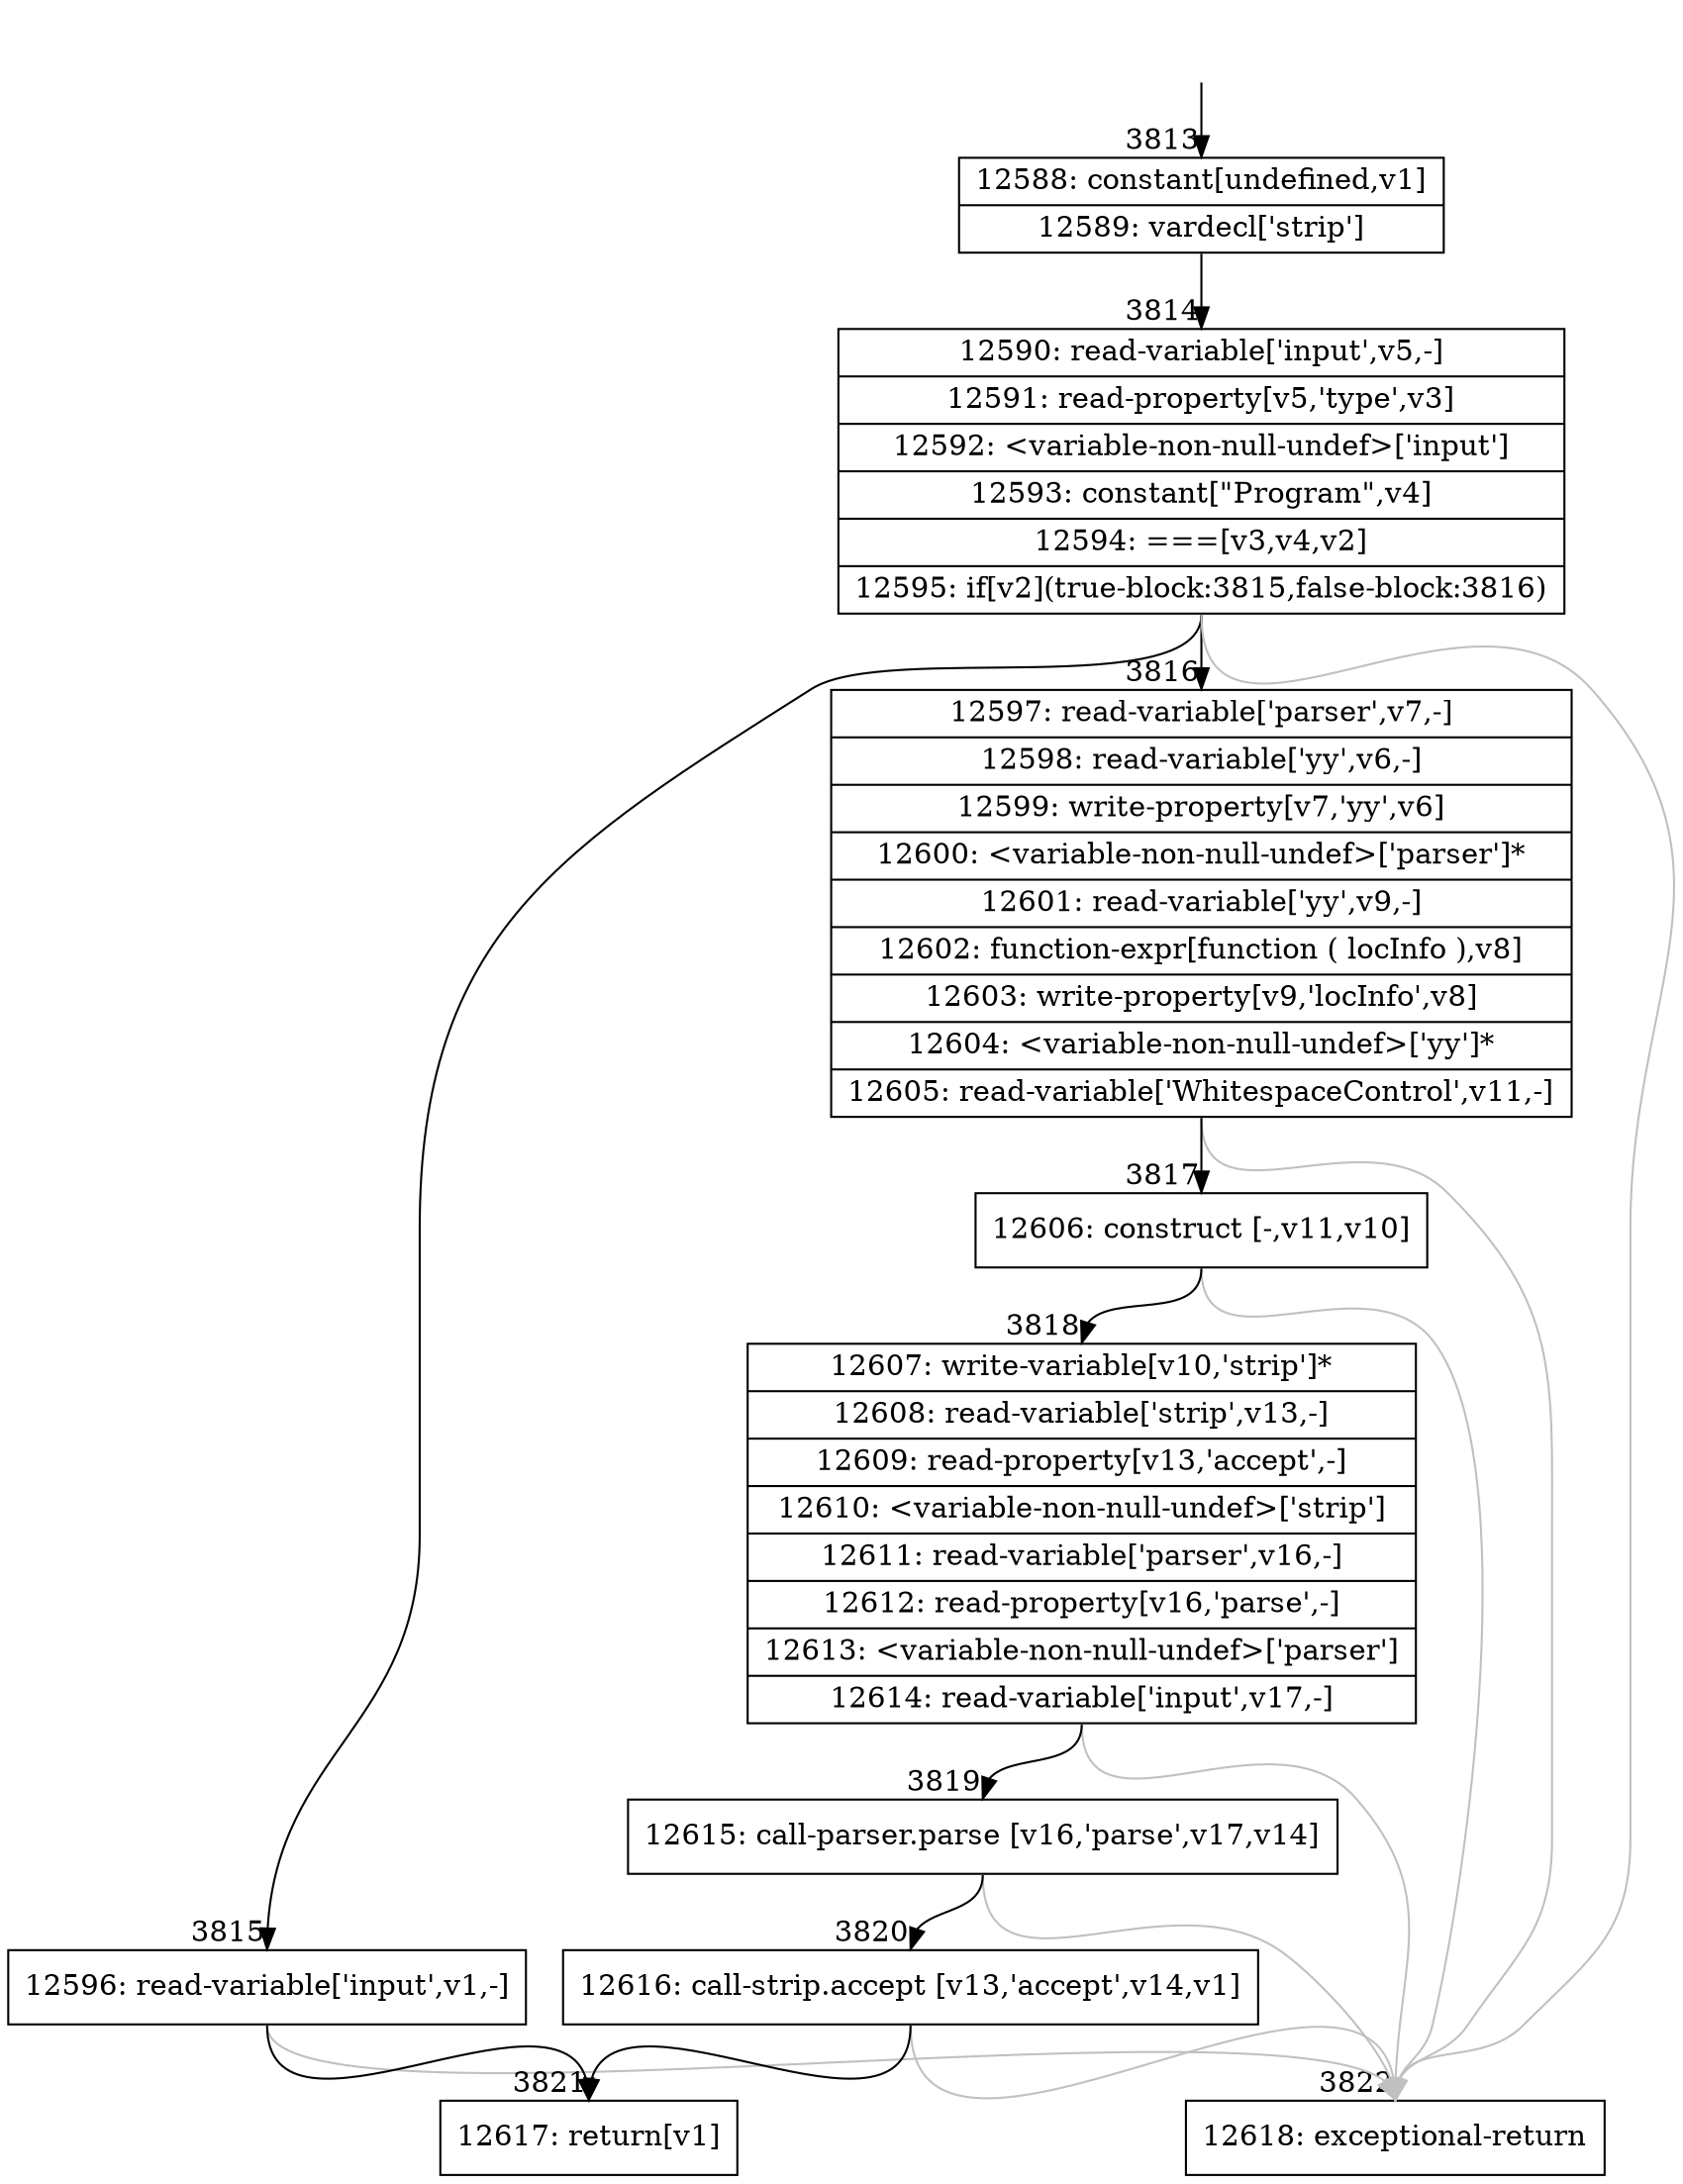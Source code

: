 digraph {
rankdir="TD"
BB_entry145[shape=none,label=""];
BB_entry145 -> BB3813 [tailport=s, headport=n, headlabel="    3813"]
BB3813 [shape=record label="{12588: constant[undefined,v1]|12589: vardecl['strip']}" ] 
BB3813 -> BB3814 [tailport=s, headport=n, headlabel="      3814"]
BB3814 [shape=record label="{12590: read-variable['input',v5,-]|12591: read-property[v5,'type',v3]|12592: \<variable-non-null-undef\>['input']|12593: constant[\"Program\",v4]|12594: ===[v3,v4,v2]|12595: if[v2](true-block:3815,false-block:3816)}" ] 
BB3814 -> BB3815 [tailport=s, headport=n, headlabel="      3815"]
BB3814 -> BB3816 [tailport=s, headport=n, headlabel="      3816"]
BB3814 -> BB3822 [tailport=s, headport=n, color=gray, headlabel="      3822"]
BB3815 [shape=record label="{12596: read-variable['input',v1,-]}" ] 
BB3815 -> BB3821 [tailport=s, headport=n, headlabel="      3821"]
BB3815 -> BB3822 [tailport=s, headport=n, color=gray]
BB3816 [shape=record label="{12597: read-variable['parser',v7,-]|12598: read-variable['yy',v6,-]|12599: write-property[v7,'yy',v6]|12600: \<variable-non-null-undef\>['parser']*|12601: read-variable['yy',v9,-]|12602: function-expr[function ( locInfo ),v8]|12603: write-property[v9,'locInfo',v8]|12604: \<variable-non-null-undef\>['yy']*|12605: read-variable['WhitespaceControl',v11,-]}" ] 
BB3816 -> BB3817 [tailport=s, headport=n, headlabel="      3817"]
BB3816 -> BB3822 [tailport=s, headport=n, color=gray]
BB3817 [shape=record label="{12606: construct [-,v11,v10]}" ] 
BB3817 -> BB3818 [tailport=s, headport=n, headlabel="      3818"]
BB3817 -> BB3822 [tailport=s, headport=n, color=gray]
BB3818 [shape=record label="{12607: write-variable[v10,'strip']*|12608: read-variable['strip',v13,-]|12609: read-property[v13,'accept',-]|12610: \<variable-non-null-undef\>['strip']|12611: read-variable['parser',v16,-]|12612: read-property[v16,'parse',-]|12613: \<variable-non-null-undef\>['parser']|12614: read-variable['input',v17,-]}" ] 
BB3818 -> BB3819 [tailport=s, headport=n, headlabel="      3819"]
BB3818 -> BB3822 [tailport=s, headport=n, color=gray]
BB3819 [shape=record label="{12615: call-parser.parse [v16,'parse',v17,v14]}" ] 
BB3819 -> BB3820 [tailport=s, headport=n, headlabel="      3820"]
BB3819 -> BB3822 [tailport=s, headport=n, color=gray]
BB3820 [shape=record label="{12616: call-strip.accept [v13,'accept',v14,v1]}" ] 
BB3820 -> BB3821 [tailport=s, headport=n]
BB3820 -> BB3822 [tailport=s, headport=n, color=gray]
BB3821 [shape=record label="{12617: return[v1]}" ] 
BB3822 [shape=record label="{12618: exceptional-return}" ] 
//#$~ 1936
}
